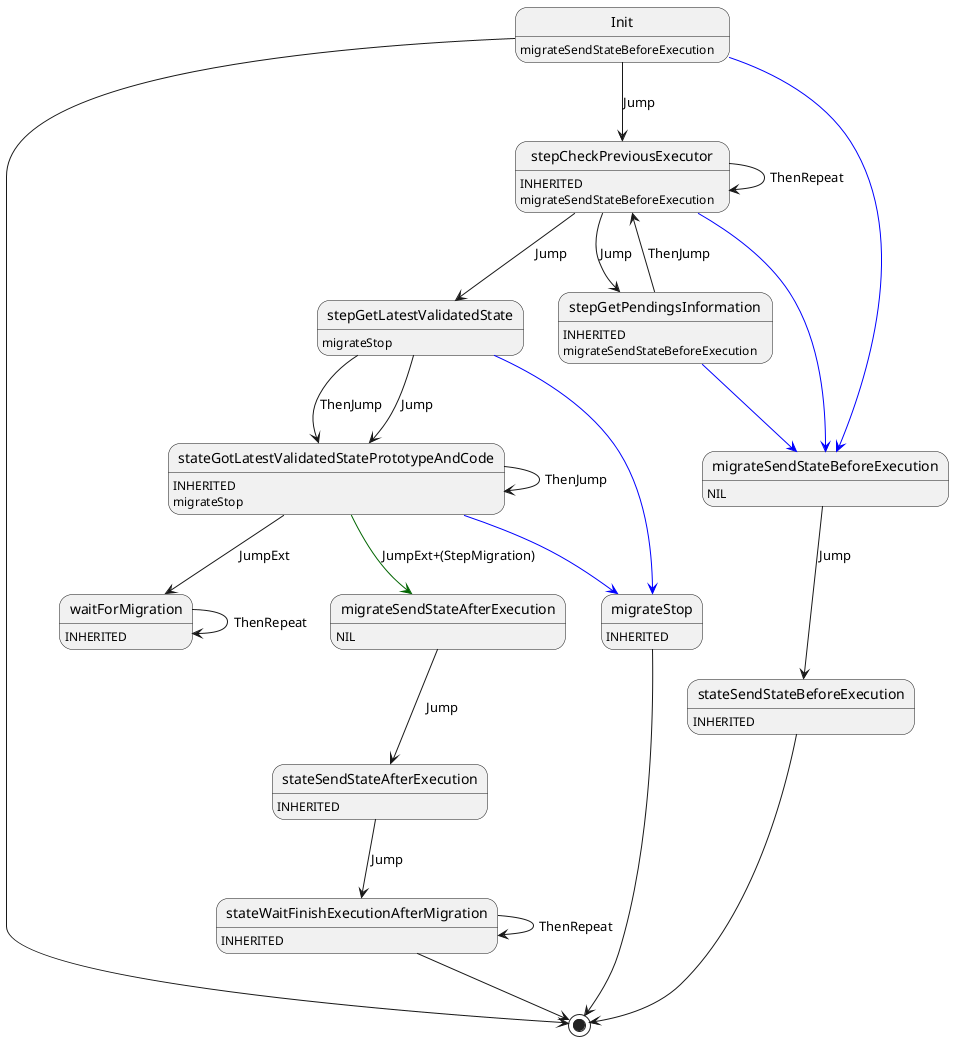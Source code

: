@startuml
Init : migrateSendStateBeforeExecution
Init -[#blue]-> migrateSendStateBeforeExecution
Init --> [*]
Init --> stepCheckPreviousExecutor : Jump
migrateSendStateBeforeExecution : NIL
migrateSendStateBeforeExecution --> stateSendStateBeforeExecution : Jump
stepCheckPreviousExecutor : INHERITED
stepCheckPreviousExecutor : migrateSendStateBeforeExecution
stepCheckPreviousExecutor -[#blue]-> migrateSendStateBeforeExecution
stepCheckPreviousExecutor --> stepGetPendingsInformation : Jump
stepCheckPreviousExecutor --> stepCheckPreviousExecutor : ThenRepeat
stepCheckPreviousExecutor --> stepGetLatestValidatedState : Jump
stateSendStateBeforeExecution : INHERITED
stateSendStateBeforeExecution --> [*]
stepGetPendingsInformation : INHERITED
stepGetPendingsInformation : migrateSendStateBeforeExecution
stepGetPendingsInformation -[#blue]-> migrateSendStateBeforeExecution
stepGetPendingsInformation --> stepCheckPreviousExecutor : ThenJump
stepGetLatestValidatedState : migrateStop
stepGetLatestValidatedState -[#blue]-> migrateStop
stepGetLatestValidatedState --> stateGotLatestValidatedStatePrototypeAndCode : Jump
stepGetLatestValidatedState --> stateGotLatestValidatedStatePrototypeAndCode : ThenJump
migrateStop : INHERITED
migrateStop --> [*]
stateGotLatestValidatedStatePrototypeAndCode : INHERITED
stateGotLatestValidatedStatePrototypeAndCode : migrateStop
stateGotLatestValidatedStatePrototypeAndCode -[#blue]-> migrateStop
stateGotLatestValidatedStatePrototypeAndCode --> stateGotLatestValidatedStatePrototypeAndCode : ThenJump
stateGotLatestValidatedStatePrototypeAndCode --> waitForMigration : JumpExt
stateGotLatestValidatedStatePrototypeAndCode -[#DarkGreen]-> migrateSendStateAfterExecution : JumpExt+(StepMigration)
waitForMigration : INHERITED
waitForMigration --> waitForMigration : ThenRepeat
migrateSendStateAfterExecution : NIL
migrateSendStateAfterExecution --> stateSendStateAfterExecution : Jump
stateSendStateAfterExecution : INHERITED
stateSendStateAfterExecution --> stateWaitFinishExecutionAfterMigration : Jump
stateWaitFinishExecutionAfterMigration : INHERITED
stateWaitFinishExecutionAfterMigration --> stateWaitFinishExecutionAfterMigration : ThenRepeat
stateWaitFinishExecutionAfterMigration --> [*]
@enduml
